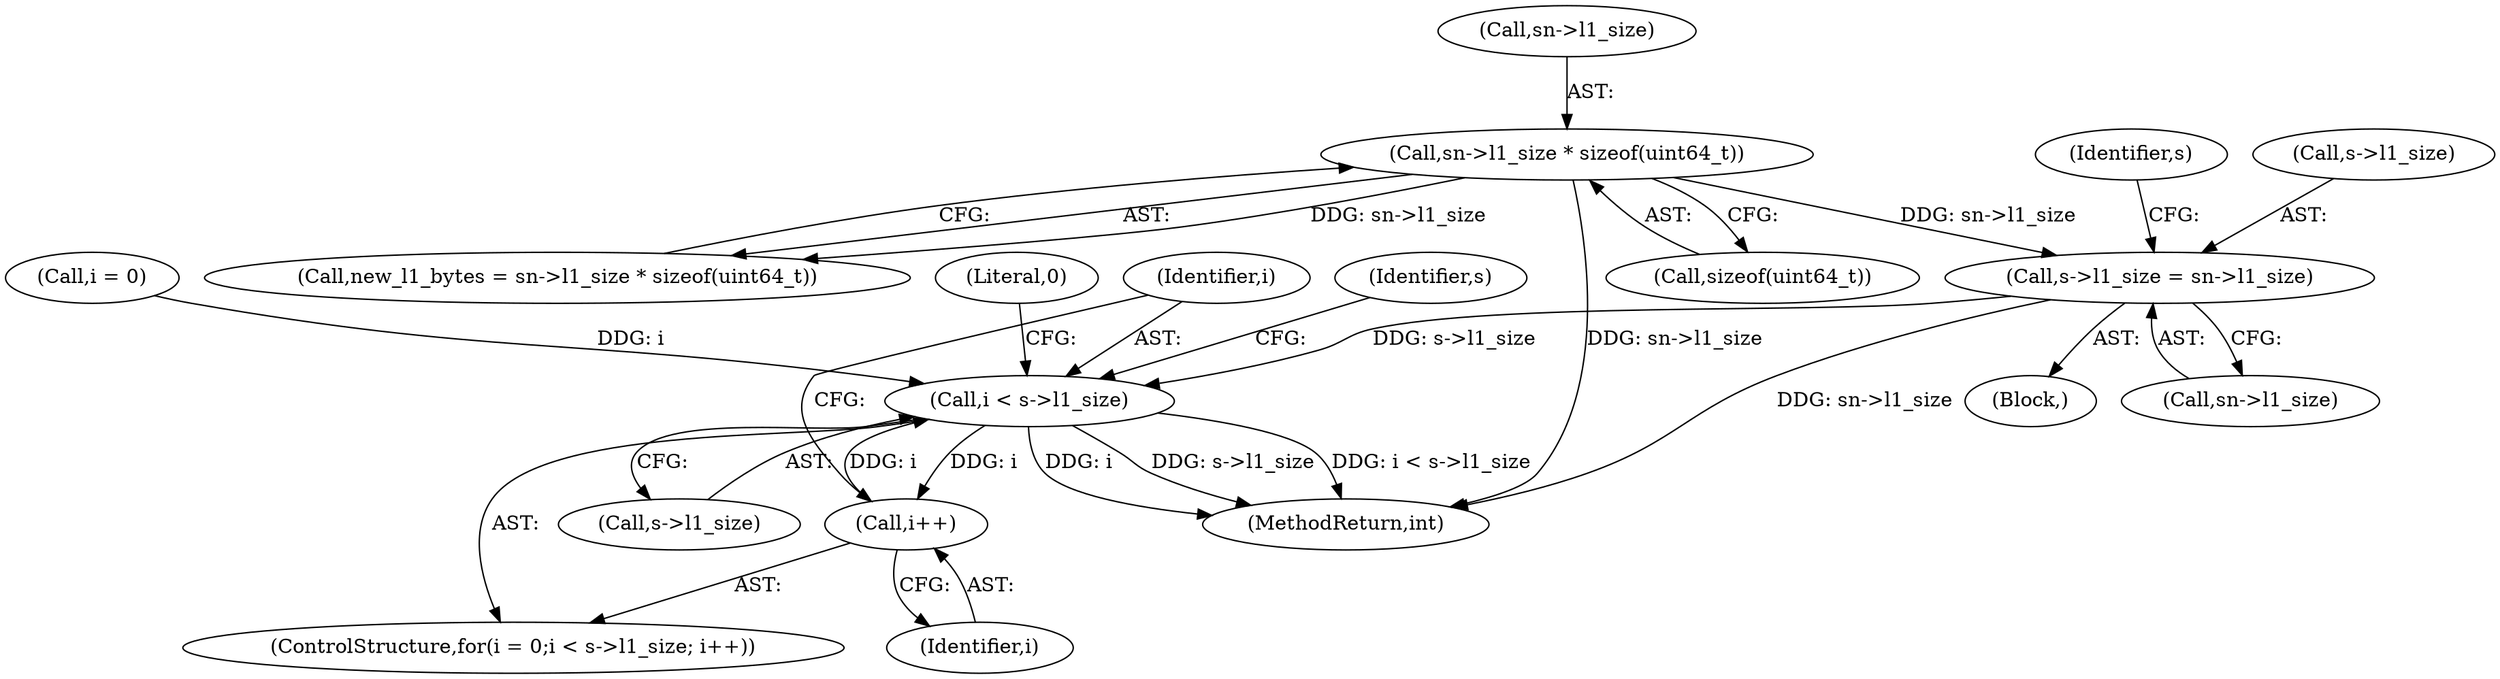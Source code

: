 digraph "0_qemu_c05e4667be91b46ab42b5a11babf8e84d476cc6b@pointer" {
"1000191" [label="(Call,s->l1_size = sn->l1_size)"];
"1000152" [label="(Call,sn->l1_size * sizeof(uint64_t))"];
"1000214" [label="(Call,i < s->l1_size)"];
"1000219" [label="(Call,i++)"];
"1000211" [label="(Call,i = 0)"];
"1000226" [label="(Identifier,s)"];
"1000191" [label="(Call,s->l1_size = sn->l1_size)"];
"1000150" [label="(Call,new_l1_bytes = sn->l1_size * sizeof(uint64_t))"];
"1000152" [label="(Call,sn->l1_size * sizeof(uint64_t))"];
"1000214" [label="(Call,i < s->l1_size)"];
"1000156" [label="(Call,sizeof(uint64_t))"];
"1000153" [label="(Call,sn->l1_size)"];
"1000200" [label="(Identifier,s)"];
"1000210" [label="(ControlStructure,for(i = 0;i < s->l1_size; i++))"];
"1000215" [label="(Identifier,i)"];
"1000230" [label="(Literal,0)"];
"1000108" [label="(Block,)"];
"1000192" [label="(Call,s->l1_size)"];
"1000231" [label="(MethodReturn,int)"];
"1000220" [label="(Identifier,i)"];
"1000195" [label="(Call,sn->l1_size)"];
"1000219" [label="(Call,i++)"];
"1000216" [label="(Call,s->l1_size)"];
"1000191" -> "1000108"  [label="AST: "];
"1000191" -> "1000195"  [label="CFG: "];
"1000192" -> "1000191"  [label="AST: "];
"1000195" -> "1000191"  [label="AST: "];
"1000200" -> "1000191"  [label="CFG: "];
"1000191" -> "1000231"  [label="DDG: sn->l1_size"];
"1000152" -> "1000191"  [label="DDG: sn->l1_size"];
"1000191" -> "1000214"  [label="DDG: s->l1_size"];
"1000152" -> "1000150"  [label="AST: "];
"1000152" -> "1000156"  [label="CFG: "];
"1000153" -> "1000152"  [label="AST: "];
"1000156" -> "1000152"  [label="AST: "];
"1000150" -> "1000152"  [label="CFG: "];
"1000152" -> "1000231"  [label="DDG: sn->l1_size"];
"1000152" -> "1000150"  [label="DDG: sn->l1_size"];
"1000214" -> "1000210"  [label="AST: "];
"1000214" -> "1000216"  [label="CFG: "];
"1000215" -> "1000214"  [label="AST: "];
"1000216" -> "1000214"  [label="AST: "];
"1000226" -> "1000214"  [label="CFG: "];
"1000230" -> "1000214"  [label="CFG: "];
"1000214" -> "1000231"  [label="DDG: s->l1_size"];
"1000214" -> "1000231"  [label="DDG: i < s->l1_size"];
"1000214" -> "1000231"  [label="DDG: i"];
"1000211" -> "1000214"  [label="DDG: i"];
"1000219" -> "1000214"  [label="DDG: i"];
"1000214" -> "1000219"  [label="DDG: i"];
"1000219" -> "1000210"  [label="AST: "];
"1000219" -> "1000220"  [label="CFG: "];
"1000220" -> "1000219"  [label="AST: "];
"1000215" -> "1000219"  [label="CFG: "];
}
